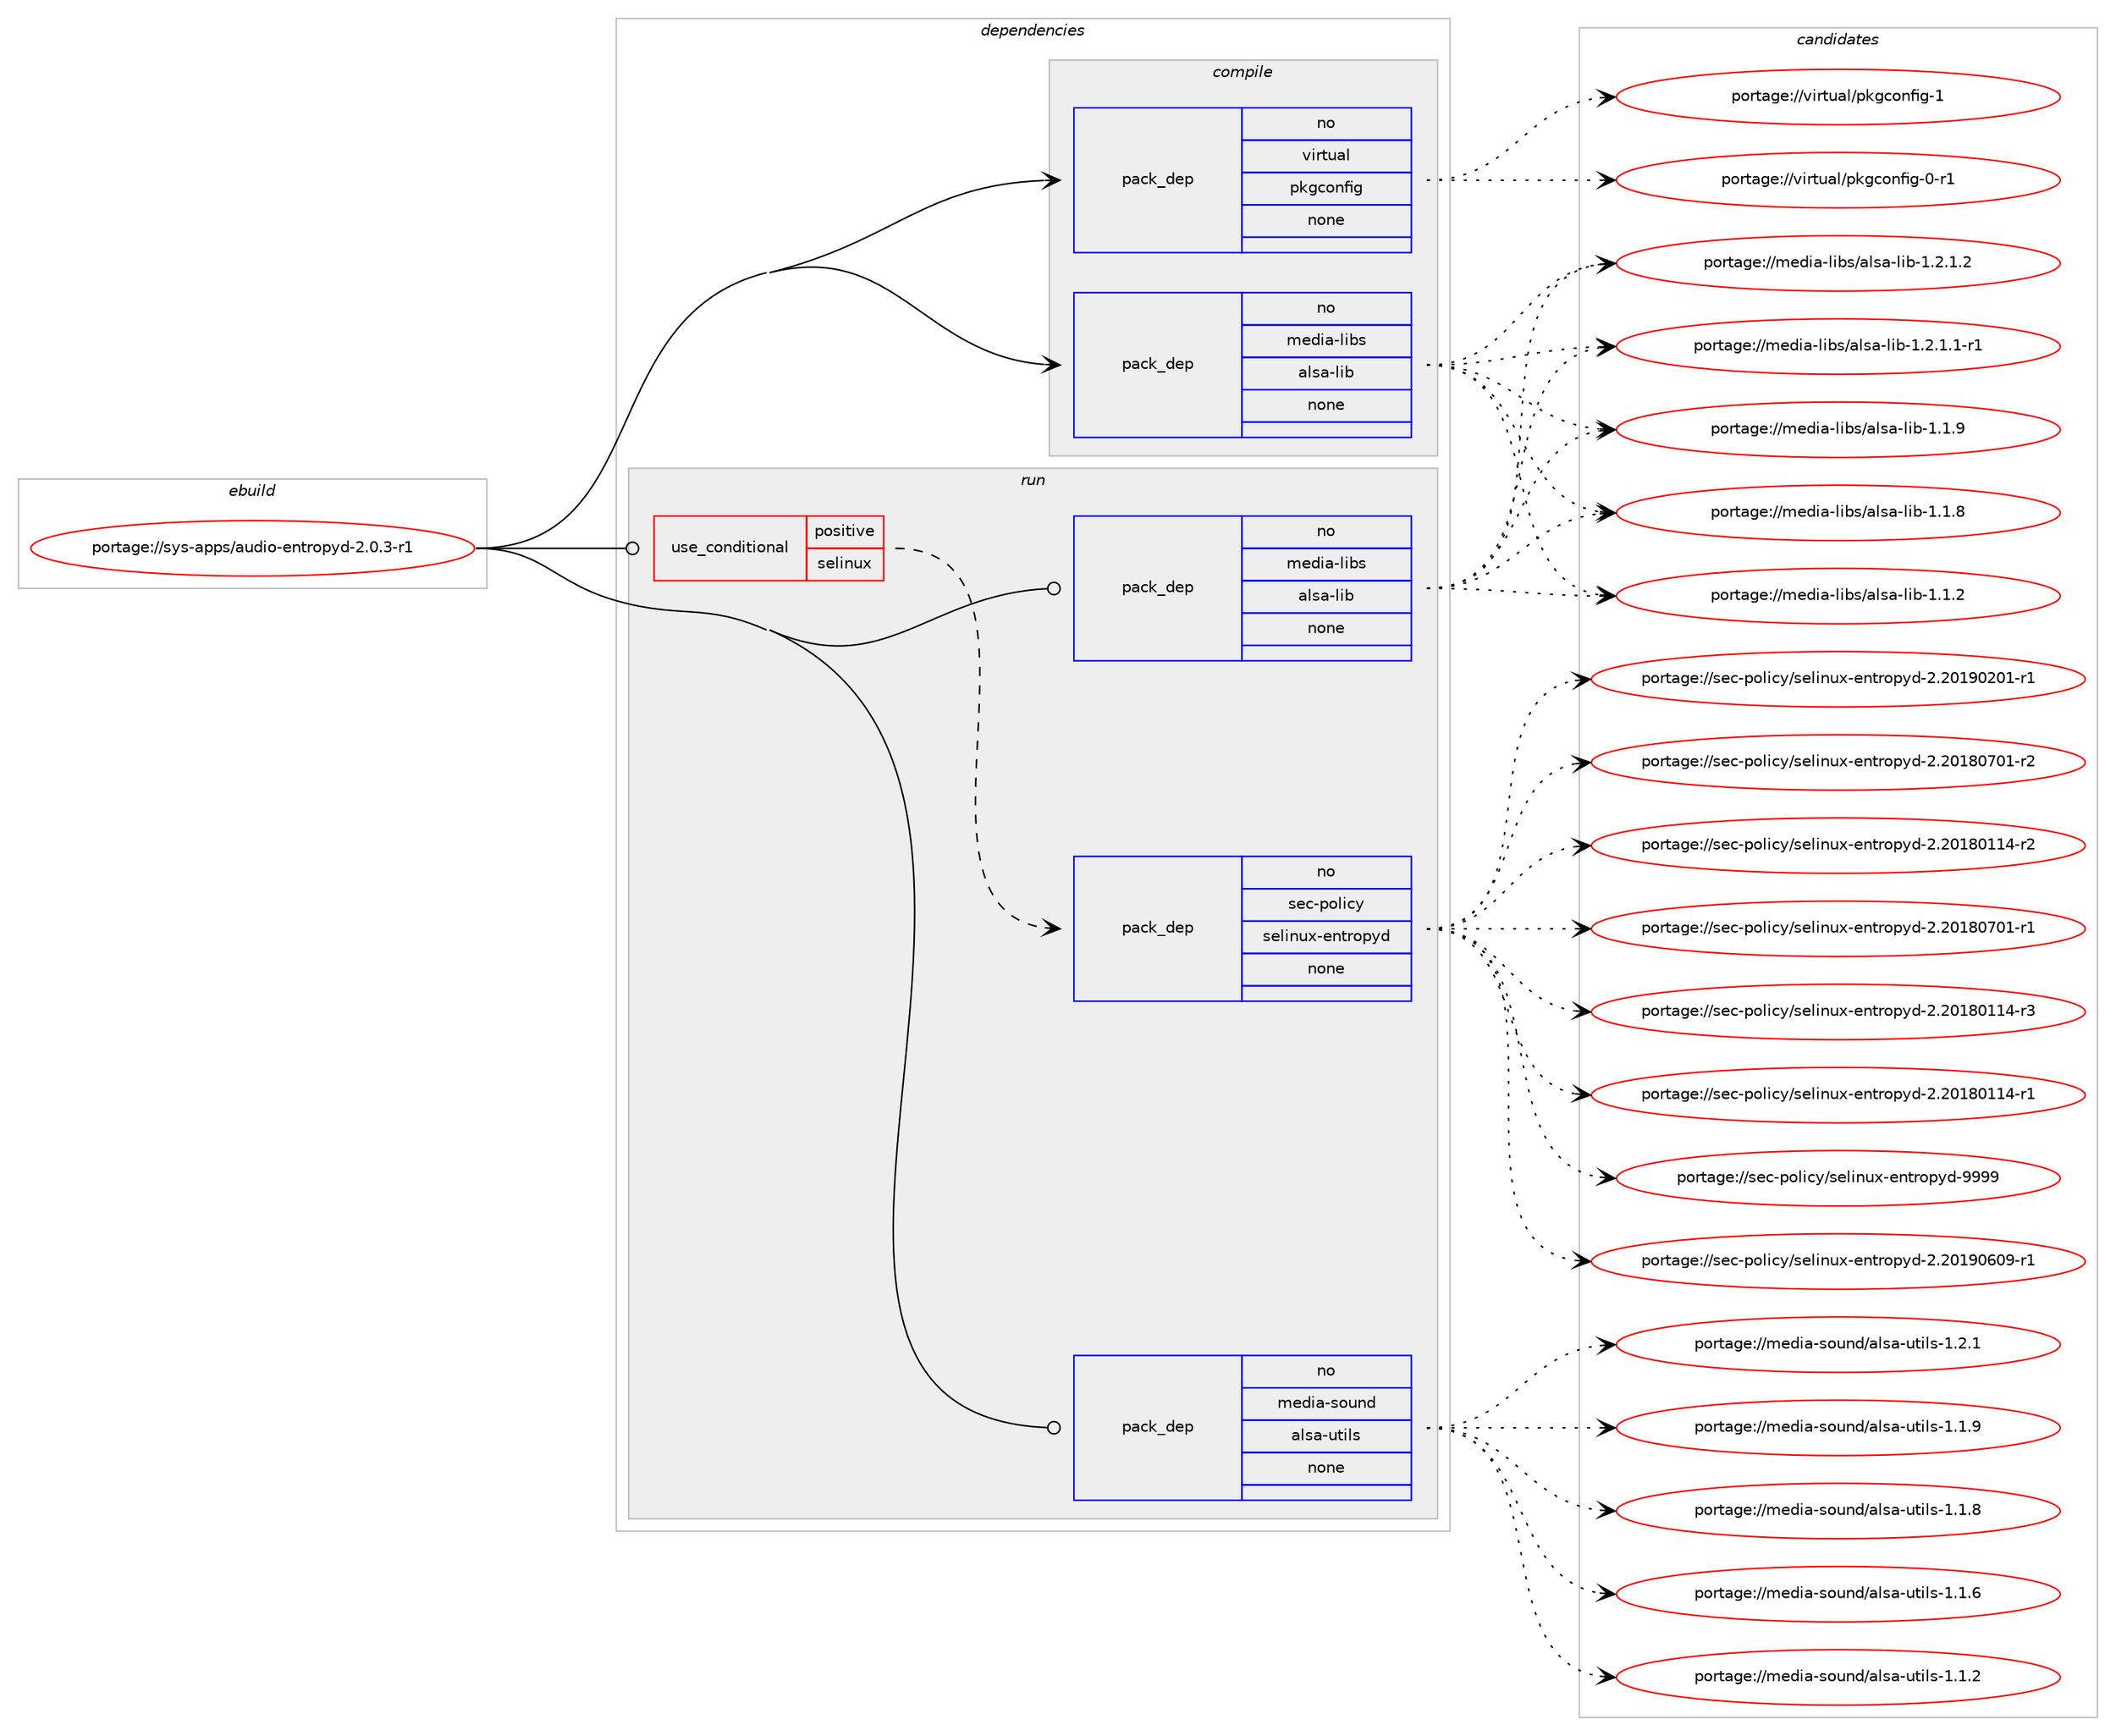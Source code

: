 digraph prolog {

# *************
# Graph options
# *************

newrank=true;
concentrate=true;
compound=true;
graph [rankdir=LR,fontname=Helvetica,fontsize=10,ranksep=1.5];#, ranksep=2.5, nodesep=0.2];
edge  [arrowhead=vee];
node  [fontname=Helvetica,fontsize=10];

# **********
# The ebuild
# **********

subgraph cluster_leftcol {
color=gray;
rank=same;
label=<<i>ebuild</i>>;
id [label="portage://sys-apps/audio-entropyd-2.0.3-r1", color=red, width=4, href="../sys-apps/audio-entropyd-2.0.3-r1.svg"];
}

# ****************
# The dependencies
# ****************

subgraph cluster_midcol {
color=gray;
label=<<i>dependencies</i>>;
subgraph cluster_compile {
fillcolor="#eeeeee";
style=filled;
label=<<i>compile</i>>;
subgraph pack53093 {
dependency69838 [label=<<TABLE BORDER="0" CELLBORDER="1" CELLSPACING="0" CELLPADDING="4" WIDTH="220"><TR><TD ROWSPAN="6" CELLPADDING="30">pack_dep</TD></TR><TR><TD WIDTH="110">no</TD></TR><TR><TD>media-libs</TD></TR><TR><TD>alsa-lib</TD></TR><TR><TD>none</TD></TR><TR><TD></TD></TR></TABLE>>, shape=none, color=blue];
}
id:e -> dependency69838:w [weight=20,style="solid",arrowhead="vee"];
subgraph pack53094 {
dependency69839 [label=<<TABLE BORDER="0" CELLBORDER="1" CELLSPACING="0" CELLPADDING="4" WIDTH="220"><TR><TD ROWSPAN="6" CELLPADDING="30">pack_dep</TD></TR><TR><TD WIDTH="110">no</TD></TR><TR><TD>virtual</TD></TR><TR><TD>pkgconfig</TD></TR><TR><TD>none</TD></TR><TR><TD></TD></TR></TABLE>>, shape=none, color=blue];
}
id:e -> dependency69839:w [weight=20,style="solid",arrowhead="vee"];
}
subgraph cluster_compileandrun {
fillcolor="#eeeeee";
style=filled;
label=<<i>compile and run</i>>;
}
subgraph cluster_run {
fillcolor="#eeeeee";
style=filled;
label=<<i>run</i>>;
subgraph cond15368 {
dependency69840 [label=<<TABLE BORDER="0" CELLBORDER="1" CELLSPACING="0" CELLPADDING="4"><TR><TD ROWSPAN="3" CELLPADDING="10">use_conditional</TD></TR><TR><TD>positive</TD></TR><TR><TD>selinux</TD></TR></TABLE>>, shape=none, color=red];
subgraph pack53095 {
dependency69841 [label=<<TABLE BORDER="0" CELLBORDER="1" CELLSPACING="0" CELLPADDING="4" WIDTH="220"><TR><TD ROWSPAN="6" CELLPADDING="30">pack_dep</TD></TR><TR><TD WIDTH="110">no</TD></TR><TR><TD>sec-policy</TD></TR><TR><TD>selinux-entropyd</TD></TR><TR><TD>none</TD></TR><TR><TD></TD></TR></TABLE>>, shape=none, color=blue];
}
dependency69840:e -> dependency69841:w [weight=20,style="dashed",arrowhead="vee"];
}
id:e -> dependency69840:w [weight=20,style="solid",arrowhead="odot"];
subgraph pack53096 {
dependency69842 [label=<<TABLE BORDER="0" CELLBORDER="1" CELLSPACING="0" CELLPADDING="4" WIDTH="220"><TR><TD ROWSPAN="6" CELLPADDING="30">pack_dep</TD></TR><TR><TD WIDTH="110">no</TD></TR><TR><TD>media-libs</TD></TR><TR><TD>alsa-lib</TD></TR><TR><TD>none</TD></TR><TR><TD></TD></TR></TABLE>>, shape=none, color=blue];
}
id:e -> dependency69842:w [weight=20,style="solid",arrowhead="odot"];
subgraph pack53097 {
dependency69843 [label=<<TABLE BORDER="0" CELLBORDER="1" CELLSPACING="0" CELLPADDING="4" WIDTH="220"><TR><TD ROWSPAN="6" CELLPADDING="30">pack_dep</TD></TR><TR><TD WIDTH="110">no</TD></TR><TR><TD>media-sound</TD></TR><TR><TD>alsa-utils</TD></TR><TR><TD>none</TD></TR><TR><TD></TD></TR></TABLE>>, shape=none, color=blue];
}
id:e -> dependency69843:w [weight=20,style="solid",arrowhead="odot"];
}
}

# **************
# The candidates
# **************

subgraph cluster_choices {
rank=same;
color=gray;
label=<<i>candidates</i>>;

subgraph choice53093 {
color=black;
nodesep=1;
choice10910110010597451081059811547971081159745108105984549465046494650 [label="portage://media-libs/alsa-lib-1.2.1.2", color=red, width=4,href="../media-libs/alsa-lib-1.2.1.2.svg"];
choice109101100105974510810598115479710811597451081059845494650464946494511449 [label="portage://media-libs/alsa-lib-1.2.1.1-r1", color=red, width=4,href="../media-libs/alsa-lib-1.2.1.1-r1.svg"];
choice1091011001059745108105981154797108115974510810598454946494657 [label="portage://media-libs/alsa-lib-1.1.9", color=red, width=4,href="../media-libs/alsa-lib-1.1.9.svg"];
choice1091011001059745108105981154797108115974510810598454946494656 [label="portage://media-libs/alsa-lib-1.1.8", color=red, width=4,href="../media-libs/alsa-lib-1.1.8.svg"];
choice1091011001059745108105981154797108115974510810598454946494650 [label="portage://media-libs/alsa-lib-1.1.2", color=red, width=4,href="../media-libs/alsa-lib-1.1.2.svg"];
dependency69838:e -> choice10910110010597451081059811547971081159745108105984549465046494650:w [style=dotted,weight="100"];
dependency69838:e -> choice109101100105974510810598115479710811597451081059845494650464946494511449:w [style=dotted,weight="100"];
dependency69838:e -> choice1091011001059745108105981154797108115974510810598454946494657:w [style=dotted,weight="100"];
dependency69838:e -> choice1091011001059745108105981154797108115974510810598454946494656:w [style=dotted,weight="100"];
dependency69838:e -> choice1091011001059745108105981154797108115974510810598454946494650:w [style=dotted,weight="100"];
}
subgraph choice53094 {
color=black;
nodesep=1;
choice1181051141161179710847112107103991111101021051034549 [label="portage://virtual/pkgconfig-1", color=red, width=4,href="../virtual/pkgconfig-1.svg"];
choice11810511411611797108471121071039911111010210510345484511449 [label="portage://virtual/pkgconfig-0-r1", color=red, width=4,href="../virtual/pkgconfig-0-r1.svg"];
dependency69839:e -> choice1181051141161179710847112107103991111101021051034549:w [style=dotted,weight="100"];
dependency69839:e -> choice11810511411611797108471121071039911111010210510345484511449:w [style=dotted,weight="100"];
}
subgraph choice53095 {
color=black;
nodesep=1;
choice11510199451121111081059912147115101108105110117120451011101161141111121211004557575757 [label="portage://sec-policy/selinux-entropyd-9999", color=red, width=4,href="../sec-policy/selinux-entropyd-9999.svg"];
choice115101994511211110810599121471151011081051101171204510111011611411111212110045504650484957485448574511449 [label="portage://sec-policy/selinux-entropyd-2.20190609-r1", color=red, width=4,href="../sec-policy/selinux-entropyd-2.20190609-r1.svg"];
choice115101994511211110810599121471151011081051101171204510111011611411111212110045504650484957485048494511449 [label="portage://sec-policy/selinux-entropyd-2.20190201-r1", color=red, width=4,href="../sec-policy/selinux-entropyd-2.20190201-r1.svg"];
choice115101994511211110810599121471151011081051101171204510111011611411111212110045504650484956485548494511450 [label="portage://sec-policy/selinux-entropyd-2.20180701-r2", color=red, width=4,href="../sec-policy/selinux-entropyd-2.20180701-r2.svg"];
choice115101994511211110810599121471151011081051101171204510111011611411111212110045504650484956485548494511449 [label="portage://sec-policy/selinux-entropyd-2.20180701-r1", color=red, width=4,href="../sec-policy/selinux-entropyd-2.20180701-r1.svg"];
choice115101994511211110810599121471151011081051101171204510111011611411111212110045504650484956484949524511451 [label="portage://sec-policy/selinux-entropyd-2.20180114-r3", color=red, width=4,href="../sec-policy/selinux-entropyd-2.20180114-r3.svg"];
choice115101994511211110810599121471151011081051101171204510111011611411111212110045504650484956484949524511450 [label="portage://sec-policy/selinux-entropyd-2.20180114-r2", color=red, width=4,href="../sec-policy/selinux-entropyd-2.20180114-r2.svg"];
choice115101994511211110810599121471151011081051101171204510111011611411111212110045504650484956484949524511449 [label="portage://sec-policy/selinux-entropyd-2.20180114-r1", color=red, width=4,href="../sec-policy/selinux-entropyd-2.20180114-r1.svg"];
dependency69841:e -> choice11510199451121111081059912147115101108105110117120451011101161141111121211004557575757:w [style=dotted,weight="100"];
dependency69841:e -> choice115101994511211110810599121471151011081051101171204510111011611411111212110045504650484957485448574511449:w [style=dotted,weight="100"];
dependency69841:e -> choice115101994511211110810599121471151011081051101171204510111011611411111212110045504650484957485048494511449:w [style=dotted,weight="100"];
dependency69841:e -> choice115101994511211110810599121471151011081051101171204510111011611411111212110045504650484956485548494511450:w [style=dotted,weight="100"];
dependency69841:e -> choice115101994511211110810599121471151011081051101171204510111011611411111212110045504650484956485548494511449:w [style=dotted,weight="100"];
dependency69841:e -> choice115101994511211110810599121471151011081051101171204510111011611411111212110045504650484956484949524511451:w [style=dotted,weight="100"];
dependency69841:e -> choice115101994511211110810599121471151011081051101171204510111011611411111212110045504650484956484949524511450:w [style=dotted,weight="100"];
dependency69841:e -> choice115101994511211110810599121471151011081051101171204510111011611411111212110045504650484956484949524511449:w [style=dotted,weight="100"];
}
subgraph choice53096 {
color=black;
nodesep=1;
choice10910110010597451081059811547971081159745108105984549465046494650 [label="portage://media-libs/alsa-lib-1.2.1.2", color=red, width=4,href="../media-libs/alsa-lib-1.2.1.2.svg"];
choice109101100105974510810598115479710811597451081059845494650464946494511449 [label="portage://media-libs/alsa-lib-1.2.1.1-r1", color=red, width=4,href="../media-libs/alsa-lib-1.2.1.1-r1.svg"];
choice1091011001059745108105981154797108115974510810598454946494657 [label="portage://media-libs/alsa-lib-1.1.9", color=red, width=4,href="../media-libs/alsa-lib-1.1.9.svg"];
choice1091011001059745108105981154797108115974510810598454946494656 [label="portage://media-libs/alsa-lib-1.1.8", color=red, width=4,href="../media-libs/alsa-lib-1.1.8.svg"];
choice1091011001059745108105981154797108115974510810598454946494650 [label="portage://media-libs/alsa-lib-1.1.2", color=red, width=4,href="../media-libs/alsa-lib-1.1.2.svg"];
dependency69842:e -> choice10910110010597451081059811547971081159745108105984549465046494650:w [style=dotted,weight="100"];
dependency69842:e -> choice109101100105974510810598115479710811597451081059845494650464946494511449:w [style=dotted,weight="100"];
dependency69842:e -> choice1091011001059745108105981154797108115974510810598454946494657:w [style=dotted,weight="100"];
dependency69842:e -> choice1091011001059745108105981154797108115974510810598454946494656:w [style=dotted,weight="100"];
dependency69842:e -> choice1091011001059745108105981154797108115974510810598454946494650:w [style=dotted,weight="100"];
}
subgraph choice53097 {
color=black;
nodesep=1;
choice109101100105974511511111711010047971081159745117116105108115454946504649 [label="portage://media-sound/alsa-utils-1.2.1", color=red, width=4,href="../media-sound/alsa-utils-1.2.1.svg"];
choice109101100105974511511111711010047971081159745117116105108115454946494657 [label="portage://media-sound/alsa-utils-1.1.9", color=red, width=4,href="../media-sound/alsa-utils-1.1.9.svg"];
choice109101100105974511511111711010047971081159745117116105108115454946494656 [label="portage://media-sound/alsa-utils-1.1.8", color=red, width=4,href="../media-sound/alsa-utils-1.1.8.svg"];
choice109101100105974511511111711010047971081159745117116105108115454946494654 [label="portage://media-sound/alsa-utils-1.1.6", color=red, width=4,href="../media-sound/alsa-utils-1.1.6.svg"];
choice109101100105974511511111711010047971081159745117116105108115454946494650 [label="portage://media-sound/alsa-utils-1.1.2", color=red, width=4,href="../media-sound/alsa-utils-1.1.2.svg"];
dependency69843:e -> choice109101100105974511511111711010047971081159745117116105108115454946504649:w [style=dotted,weight="100"];
dependency69843:e -> choice109101100105974511511111711010047971081159745117116105108115454946494657:w [style=dotted,weight="100"];
dependency69843:e -> choice109101100105974511511111711010047971081159745117116105108115454946494656:w [style=dotted,weight="100"];
dependency69843:e -> choice109101100105974511511111711010047971081159745117116105108115454946494654:w [style=dotted,weight="100"];
dependency69843:e -> choice109101100105974511511111711010047971081159745117116105108115454946494650:w [style=dotted,weight="100"];
}
}

}
